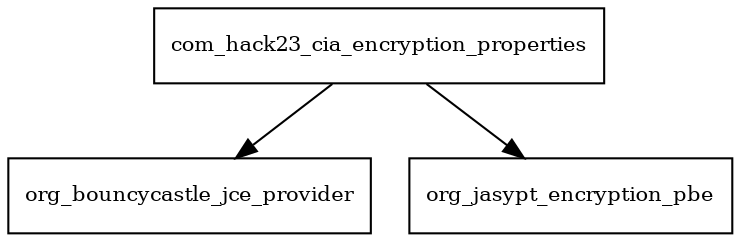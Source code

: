 digraph encrypt_properties_2018_2_26_SNAPSHOT_package_dependencies {
  node [shape = box, fontsize=10.0];
  com_hack23_cia_encryption_properties -> org_bouncycastle_jce_provider;
  com_hack23_cia_encryption_properties -> org_jasypt_encryption_pbe;
}
